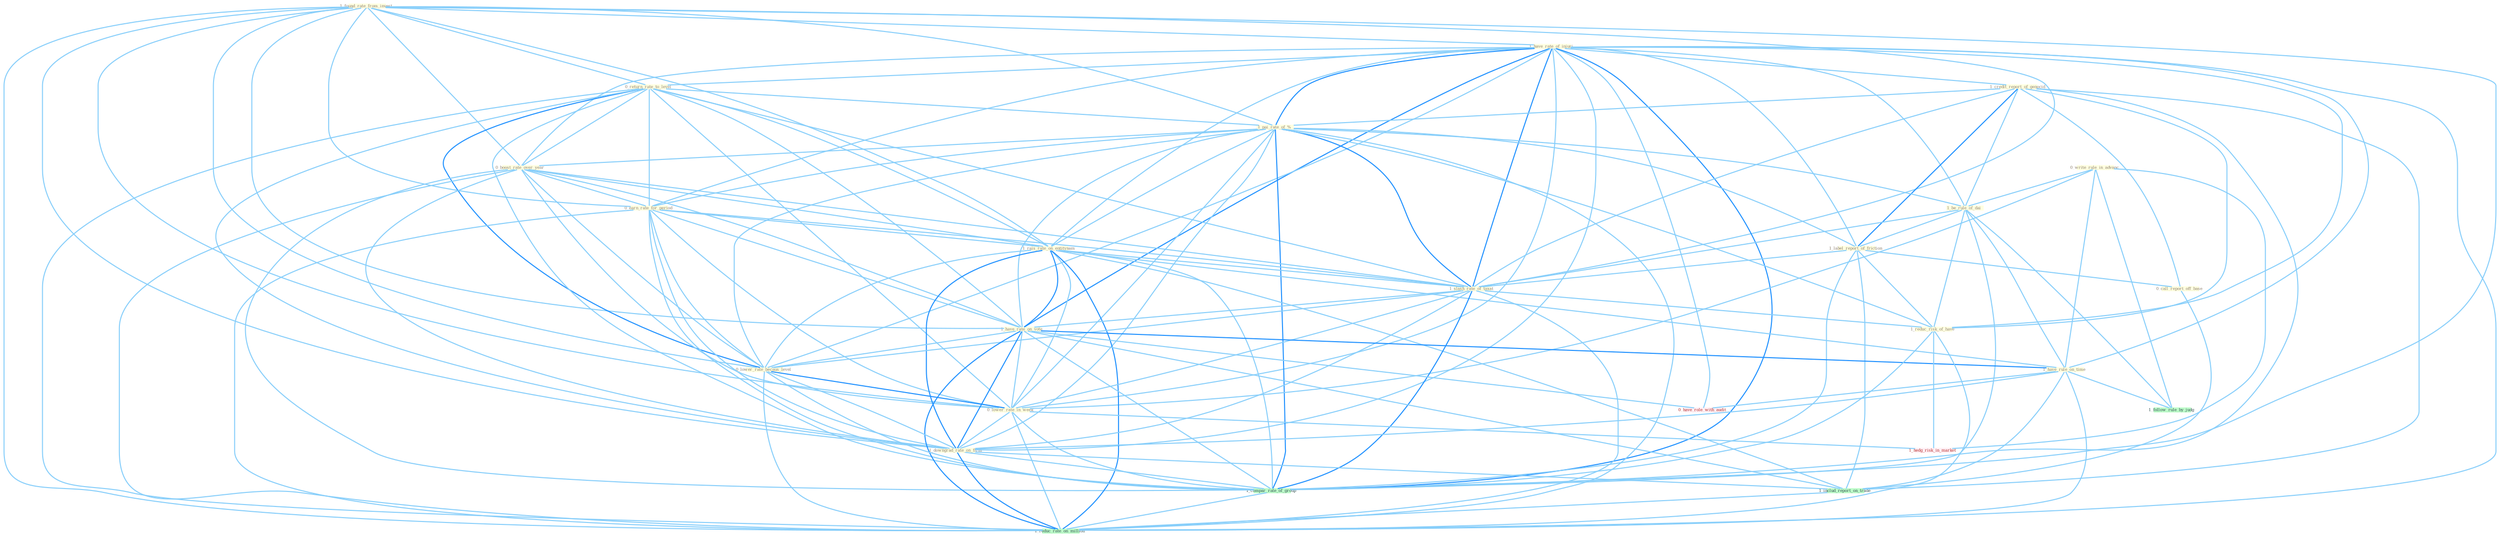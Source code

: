 Graph G{ 
    node
    [shape=polygon,style=filled,width=.5,height=.06,color="#BDFCC9",fixedsize=true,fontsize=4,
    fontcolor="#2f4f4f"];
    {node
    [color="#ffffe0", fontcolor="#8b7d6b"] "1_found_rate_from_invest " "1_have_rate_of_injuri " "1_credit_report_of_genocid " "0_return_rate_to_level " "1_pai_rate_of_% " "0_write_rule_in_advanc " "0_boost_rate_over_year " "0_earn_rate_for_period " "1_rais_rate_on_entitynam " "1_be_rule_of_dai " "1_label_report_of_friction " "1_slash_rate_of_taxat " "1_have_rate_on_vote " "0_lower_rate_becaus_level " "0_lower_rate_in_week " "0_call_report_off_base " "1_have_rule_on_time " "1_downgrad_rate_on_firm " "1_reduc_risk_of_have "}
{node [color="#fff0f5", fontcolor="#b22222"] "1_hedg_risk_in_market " "0_have_role_with_audit "}
edge [color="#B0E2FF"];

	"1_found_rate_from_invest " -- "1_have_rate_of_injuri " [w="1", color="#87cefa" ];
	"1_found_rate_from_invest " -- "0_return_rate_to_level " [w="1", color="#87cefa" ];
	"1_found_rate_from_invest " -- "1_pai_rate_of_% " [w="1", color="#87cefa" ];
	"1_found_rate_from_invest " -- "0_boost_rate_over_year " [w="1", color="#87cefa" ];
	"1_found_rate_from_invest " -- "0_earn_rate_for_period " [w="1", color="#87cefa" ];
	"1_found_rate_from_invest " -- "1_rais_rate_on_entitynam " [w="1", color="#87cefa" ];
	"1_found_rate_from_invest " -- "1_slash_rate_of_taxat " [w="1", color="#87cefa" ];
	"1_found_rate_from_invest " -- "1_have_rate_on_vote " [w="1", color="#87cefa" ];
	"1_found_rate_from_invest " -- "0_lower_rate_becaus_level " [w="1", color="#87cefa" ];
	"1_found_rate_from_invest " -- "0_lower_rate_in_week " [w="1", color="#87cefa" ];
	"1_found_rate_from_invest " -- "1_downgrad_rate_on_firm " [w="1", color="#87cefa" ];
	"1_found_rate_from_invest " -- "1_compar_rate_of_group " [w="1", color="#87cefa" ];
	"1_found_rate_from_invest " -- "1_reduc_rate_on_million " [w="1", color="#87cefa" ];
	"1_have_rate_of_injuri " -- "1_credit_report_of_genocid " [w="1", color="#87cefa" ];
	"1_have_rate_of_injuri " -- "0_return_rate_to_level " [w="1", color="#87cefa" ];
	"1_have_rate_of_injuri " -- "1_pai_rate_of_% " [w="2", color="#1e90ff" , len=0.8];
	"1_have_rate_of_injuri " -- "0_boost_rate_over_year " [w="1", color="#87cefa" ];
	"1_have_rate_of_injuri " -- "0_earn_rate_for_period " [w="1", color="#87cefa" ];
	"1_have_rate_of_injuri " -- "1_rais_rate_on_entitynam " [w="1", color="#87cefa" ];
	"1_have_rate_of_injuri " -- "1_be_rule_of_dai " [w="1", color="#87cefa" ];
	"1_have_rate_of_injuri " -- "1_label_report_of_friction " [w="1", color="#87cefa" ];
	"1_have_rate_of_injuri " -- "1_slash_rate_of_taxat " [w="2", color="#1e90ff" , len=0.8];
	"1_have_rate_of_injuri " -- "1_have_rate_on_vote " [w="2", color="#1e90ff" , len=0.8];
	"1_have_rate_of_injuri " -- "0_lower_rate_becaus_level " [w="1", color="#87cefa" ];
	"1_have_rate_of_injuri " -- "0_lower_rate_in_week " [w="1", color="#87cefa" ];
	"1_have_rate_of_injuri " -- "1_have_rule_on_time " [w="1", color="#87cefa" ];
	"1_have_rate_of_injuri " -- "1_downgrad_rate_on_firm " [w="1", color="#87cefa" ];
	"1_have_rate_of_injuri " -- "1_reduc_risk_of_have " [w="1", color="#87cefa" ];
	"1_have_rate_of_injuri " -- "1_compar_rate_of_group " [w="2", color="#1e90ff" , len=0.8];
	"1_have_rate_of_injuri " -- "1_reduc_rate_on_million " [w="1", color="#87cefa" ];
	"1_have_rate_of_injuri " -- "0_have_role_with_audit " [w="1", color="#87cefa" ];
	"1_credit_report_of_genocid " -- "1_pai_rate_of_% " [w="1", color="#87cefa" ];
	"1_credit_report_of_genocid " -- "1_be_rule_of_dai " [w="1", color="#87cefa" ];
	"1_credit_report_of_genocid " -- "1_label_report_of_friction " [w="2", color="#1e90ff" , len=0.8];
	"1_credit_report_of_genocid " -- "1_slash_rate_of_taxat " [w="1", color="#87cefa" ];
	"1_credit_report_of_genocid " -- "0_call_report_off_base " [w="1", color="#87cefa" ];
	"1_credit_report_of_genocid " -- "1_reduc_risk_of_have " [w="1", color="#87cefa" ];
	"1_credit_report_of_genocid " -- "1_includ_report_on_trade " [w="1", color="#87cefa" ];
	"1_credit_report_of_genocid " -- "1_compar_rate_of_group " [w="1", color="#87cefa" ];
	"0_return_rate_to_level " -- "1_pai_rate_of_% " [w="1", color="#87cefa" ];
	"0_return_rate_to_level " -- "0_boost_rate_over_year " [w="1", color="#87cefa" ];
	"0_return_rate_to_level " -- "0_earn_rate_for_period " [w="1", color="#87cefa" ];
	"0_return_rate_to_level " -- "1_rais_rate_on_entitynam " [w="1", color="#87cefa" ];
	"0_return_rate_to_level " -- "1_slash_rate_of_taxat " [w="1", color="#87cefa" ];
	"0_return_rate_to_level " -- "1_have_rate_on_vote " [w="1", color="#87cefa" ];
	"0_return_rate_to_level " -- "0_lower_rate_becaus_level " [w="2", color="#1e90ff" , len=0.8];
	"0_return_rate_to_level " -- "0_lower_rate_in_week " [w="1", color="#87cefa" ];
	"0_return_rate_to_level " -- "1_downgrad_rate_on_firm " [w="1", color="#87cefa" ];
	"0_return_rate_to_level " -- "1_compar_rate_of_group " [w="1", color="#87cefa" ];
	"0_return_rate_to_level " -- "1_reduc_rate_on_million " [w="1", color="#87cefa" ];
	"1_pai_rate_of_% " -- "0_boost_rate_over_year " [w="1", color="#87cefa" ];
	"1_pai_rate_of_% " -- "0_earn_rate_for_period " [w="1", color="#87cefa" ];
	"1_pai_rate_of_% " -- "1_rais_rate_on_entitynam " [w="1", color="#87cefa" ];
	"1_pai_rate_of_% " -- "1_be_rule_of_dai " [w="1", color="#87cefa" ];
	"1_pai_rate_of_% " -- "1_label_report_of_friction " [w="1", color="#87cefa" ];
	"1_pai_rate_of_% " -- "1_slash_rate_of_taxat " [w="2", color="#1e90ff" , len=0.8];
	"1_pai_rate_of_% " -- "1_have_rate_on_vote " [w="1", color="#87cefa" ];
	"1_pai_rate_of_% " -- "0_lower_rate_becaus_level " [w="1", color="#87cefa" ];
	"1_pai_rate_of_% " -- "0_lower_rate_in_week " [w="1", color="#87cefa" ];
	"1_pai_rate_of_% " -- "1_downgrad_rate_on_firm " [w="1", color="#87cefa" ];
	"1_pai_rate_of_% " -- "1_reduc_risk_of_have " [w="1", color="#87cefa" ];
	"1_pai_rate_of_% " -- "1_compar_rate_of_group " [w="2", color="#1e90ff" , len=0.8];
	"1_pai_rate_of_% " -- "1_reduc_rate_on_million " [w="1", color="#87cefa" ];
	"0_write_rule_in_advanc " -- "1_be_rule_of_dai " [w="1", color="#87cefa" ];
	"0_write_rule_in_advanc " -- "0_lower_rate_in_week " [w="1", color="#87cefa" ];
	"0_write_rule_in_advanc " -- "1_have_rule_on_time " [w="1", color="#87cefa" ];
	"0_write_rule_in_advanc " -- "1_follow_rule_by_judg " [w="1", color="#87cefa" ];
	"0_write_rule_in_advanc " -- "1_hedg_risk_in_market " [w="1", color="#87cefa" ];
	"0_boost_rate_over_year " -- "0_earn_rate_for_period " [w="1", color="#87cefa" ];
	"0_boost_rate_over_year " -- "1_rais_rate_on_entitynam " [w="1", color="#87cefa" ];
	"0_boost_rate_over_year " -- "1_slash_rate_of_taxat " [w="1", color="#87cefa" ];
	"0_boost_rate_over_year " -- "1_have_rate_on_vote " [w="1", color="#87cefa" ];
	"0_boost_rate_over_year " -- "0_lower_rate_becaus_level " [w="1", color="#87cefa" ];
	"0_boost_rate_over_year " -- "0_lower_rate_in_week " [w="1", color="#87cefa" ];
	"0_boost_rate_over_year " -- "1_downgrad_rate_on_firm " [w="1", color="#87cefa" ];
	"0_boost_rate_over_year " -- "1_compar_rate_of_group " [w="1", color="#87cefa" ];
	"0_boost_rate_over_year " -- "1_reduc_rate_on_million " [w="1", color="#87cefa" ];
	"0_earn_rate_for_period " -- "1_rais_rate_on_entitynam " [w="1", color="#87cefa" ];
	"0_earn_rate_for_period " -- "1_slash_rate_of_taxat " [w="1", color="#87cefa" ];
	"0_earn_rate_for_period " -- "1_have_rate_on_vote " [w="1", color="#87cefa" ];
	"0_earn_rate_for_period " -- "0_lower_rate_becaus_level " [w="1", color="#87cefa" ];
	"0_earn_rate_for_period " -- "0_lower_rate_in_week " [w="1", color="#87cefa" ];
	"0_earn_rate_for_period " -- "1_downgrad_rate_on_firm " [w="1", color="#87cefa" ];
	"0_earn_rate_for_period " -- "1_compar_rate_of_group " [w="1", color="#87cefa" ];
	"0_earn_rate_for_period " -- "1_reduc_rate_on_million " [w="1", color="#87cefa" ];
	"1_rais_rate_on_entitynam " -- "1_slash_rate_of_taxat " [w="1", color="#87cefa" ];
	"1_rais_rate_on_entitynam " -- "1_have_rate_on_vote " [w="2", color="#1e90ff" , len=0.8];
	"1_rais_rate_on_entitynam " -- "0_lower_rate_becaus_level " [w="1", color="#87cefa" ];
	"1_rais_rate_on_entitynam " -- "0_lower_rate_in_week " [w="1", color="#87cefa" ];
	"1_rais_rate_on_entitynam " -- "1_have_rule_on_time " [w="1", color="#87cefa" ];
	"1_rais_rate_on_entitynam " -- "1_downgrad_rate_on_firm " [w="2", color="#1e90ff" , len=0.8];
	"1_rais_rate_on_entitynam " -- "1_includ_report_on_trade " [w="1", color="#87cefa" ];
	"1_rais_rate_on_entitynam " -- "1_compar_rate_of_group " [w="1", color="#87cefa" ];
	"1_rais_rate_on_entitynam " -- "1_reduc_rate_on_million " [w="2", color="#1e90ff" , len=0.8];
	"1_be_rule_of_dai " -- "1_label_report_of_friction " [w="1", color="#87cefa" ];
	"1_be_rule_of_dai " -- "1_slash_rate_of_taxat " [w="1", color="#87cefa" ];
	"1_be_rule_of_dai " -- "1_have_rule_on_time " [w="1", color="#87cefa" ];
	"1_be_rule_of_dai " -- "1_reduc_risk_of_have " [w="1", color="#87cefa" ];
	"1_be_rule_of_dai " -- "1_compar_rate_of_group " [w="1", color="#87cefa" ];
	"1_be_rule_of_dai " -- "1_follow_rule_by_judg " [w="1", color="#87cefa" ];
	"1_label_report_of_friction " -- "1_slash_rate_of_taxat " [w="1", color="#87cefa" ];
	"1_label_report_of_friction " -- "0_call_report_off_base " [w="1", color="#87cefa" ];
	"1_label_report_of_friction " -- "1_reduc_risk_of_have " [w="1", color="#87cefa" ];
	"1_label_report_of_friction " -- "1_includ_report_on_trade " [w="1", color="#87cefa" ];
	"1_label_report_of_friction " -- "1_compar_rate_of_group " [w="1", color="#87cefa" ];
	"1_slash_rate_of_taxat " -- "1_have_rate_on_vote " [w="1", color="#87cefa" ];
	"1_slash_rate_of_taxat " -- "0_lower_rate_becaus_level " [w="1", color="#87cefa" ];
	"1_slash_rate_of_taxat " -- "0_lower_rate_in_week " [w="1", color="#87cefa" ];
	"1_slash_rate_of_taxat " -- "1_downgrad_rate_on_firm " [w="1", color="#87cefa" ];
	"1_slash_rate_of_taxat " -- "1_reduc_risk_of_have " [w="1", color="#87cefa" ];
	"1_slash_rate_of_taxat " -- "1_compar_rate_of_group " [w="2", color="#1e90ff" , len=0.8];
	"1_slash_rate_of_taxat " -- "1_reduc_rate_on_million " [w="1", color="#87cefa" ];
	"1_have_rate_on_vote " -- "0_lower_rate_becaus_level " [w="1", color="#87cefa" ];
	"1_have_rate_on_vote " -- "0_lower_rate_in_week " [w="1", color="#87cefa" ];
	"1_have_rate_on_vote " -- "1_have_rule_on_time " [w="2", color="#1e90ff" , len=0.8];
	"1_have_rate_on_vote " -- "1_downgrad_rate_on_firm " [w="2", color="#1e90ff" , len=0.8];
	"1_have_rate_on_vote " -- "1_includ_report_on_trade " [w="1", color="#87cefa" ];
	"1_have_rate_on_vote " -- "1_compar_rate_of_group " [w="1", color="#87cefa" ];
	"1_have_rate_on_vote " -- "1_reduc_rate_on_million " [w="2", color="#1e90ff" , len=0.8];
	"1_have_rate_on_vote " -- "0_have_role_with_audit " [w="1", color="#87cefa" ];
	"0_lower_rate_becaus_level " -- "0_lower_rate_in_week " [w="2", color="#1e90ff" , len=0.8];
	"0_lower_rate_becaus_level " -- "1_downgrad_rate_on_firm " [w="1", color="#87cefa" ];
	"0_lower_rate_becaus_level " -- "1_compar_rate_of_group " [w="1", color="#87cefa" ];
	"0_lower_rate_becaus_level " -- "1_reduc_rate_on_million " [w="1", color="#87cefa" ];
	"0_lower_rate_in_week " -- "1_downgrad_rate_on_firm " [w="1", color="#87cefa" ];
	"0_lower_rate_in_week " -- "1_compar_rate_of_group " [w="1", color="#87cefa" ];
	"0_lower_rate_in_week " -- "1_hedg_risk_in_market " [w="1", color="#87cefa" ];
	"0_lower_rate_in_week " -- "1_reduc_rate_on_million " [w="1", color="#87cefa" ];
	"0_call_report_off_base " -- "1_includ_report_on_trade " [w="1", color="#87cefa" ];
	"1_have_rule_on_time " -- "1_downgrad_rate_on_firm " [w="1", color="#87cefa" ];
	"1_have_rule_on_time " -- "1_includ_report_on_trade " [w="1", color="#87cefa" ];
	"1_have_rule_on_time " -- "1_follow_rule_by_judg " [w="1", color="#87cefa" ];
	"1_have_rule_on_time " -- "1_reduc_rate_on_million " [w="1", color="#87cefa" ];
	"1_have_rule_on_time " -- "0_have_role_with_audit " [w="1", color="#87cefa" ];
	"1_downgrad_rate_on_firm " -- "1_includ_report_on_trade " [w="1", color="#87cefa" ];
	"1_downgrad_rate_on_firm " -- "1_compar_rate_of_group " [w="1", color="#87cefa" ];
	"1_downgrad_rate_on_firm " -- "1_reduc_rate_on_million " [w="2", color="#1e90ff" , len=0.8];
	"1_reduc_risk_of_have " -- "1_compar_rate_of_group " [w="1", color="#87cefa" ];
	"1_reduc_risk_of_have " -- "1_hedg_risk_in_market " [w="1", color="#87cefa" ];
	"1_reduc_risk_of_have " -- "1_reduc_rate_on_million " [w="1", color="#87cefa" ];
	"1_includ_report_on_trade " -- "1_reduc_rate_on_million " [w="1", color="#87cefa" ];
	"1_compar_rate_of_group " -- "1_reduc_rate_on_million " [w="1", color="#87cefa" ];
}